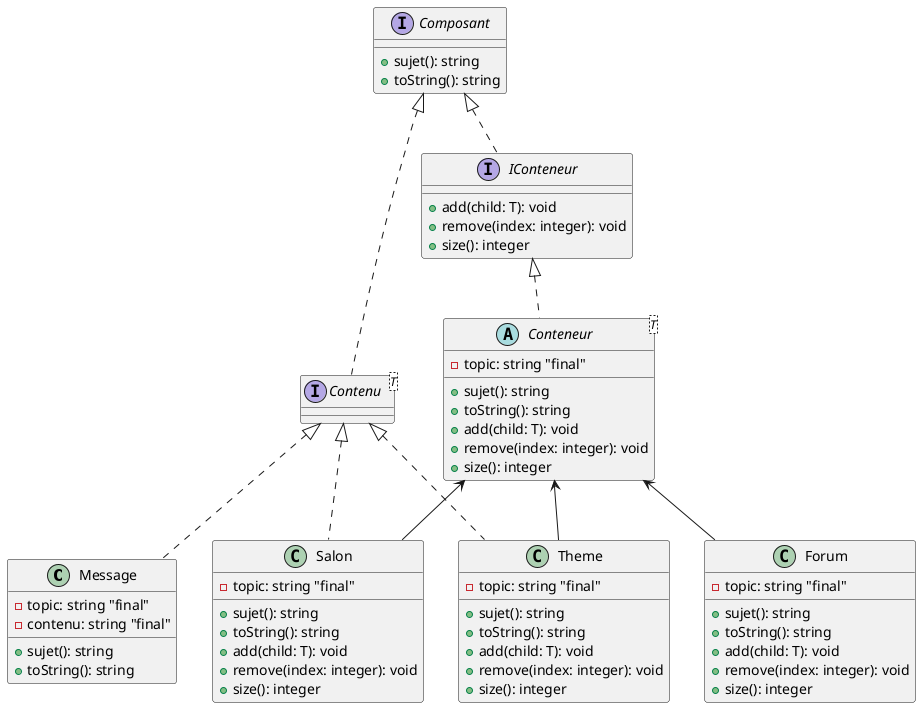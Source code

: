 @startuml
'https://plantuml.com/class-diagram

class Message
{
    -topic: string "final"
    -contenu: string "final"
    +sujet(): string
    +toString(): string
}
class Salon
{
    -topic: string "final"
    +sujet(): string
    +toString(): string
    +add(child: T): void
    +remove(index: integer): void
    +size(): integer
}
class Theme
{
    -topic: string "final"
    +sujet(): string
    +toString(): string
    +add(child: T): void
    +remove(index: integer): void
    +size(): integer
}
class Forum
{
    -topic: string "final"
    +sujet(): string
    +toString(): string
    +add(child: T): void
    +remove(index: integer): void
    +size(): integer
}
abstract class Conteneur<T>
{
    -topic: string "final"
    +sujet(): string
    +toString(): string
    +add(child: T): void
    +remove(index: integer): void
    +size(): integer
}
interface Contenu<T>
interface Composant
{
    +sujet(): string
    +toString(): string
}
interface IConteneur
{
    +add(child: T): void
    +remove(index: integer): void
    +size(): integer
}

Composant <|.. Contenu
Composant <|.. IConteneur
Contenu <|.. Message
Contenu <|.. Salon
Contenu <|.. Theme
Conteneur <-- Salon
Conteneur <-- Theme
Conteneur <-- Forum
IConteneur <|..Conteneur

@enduml